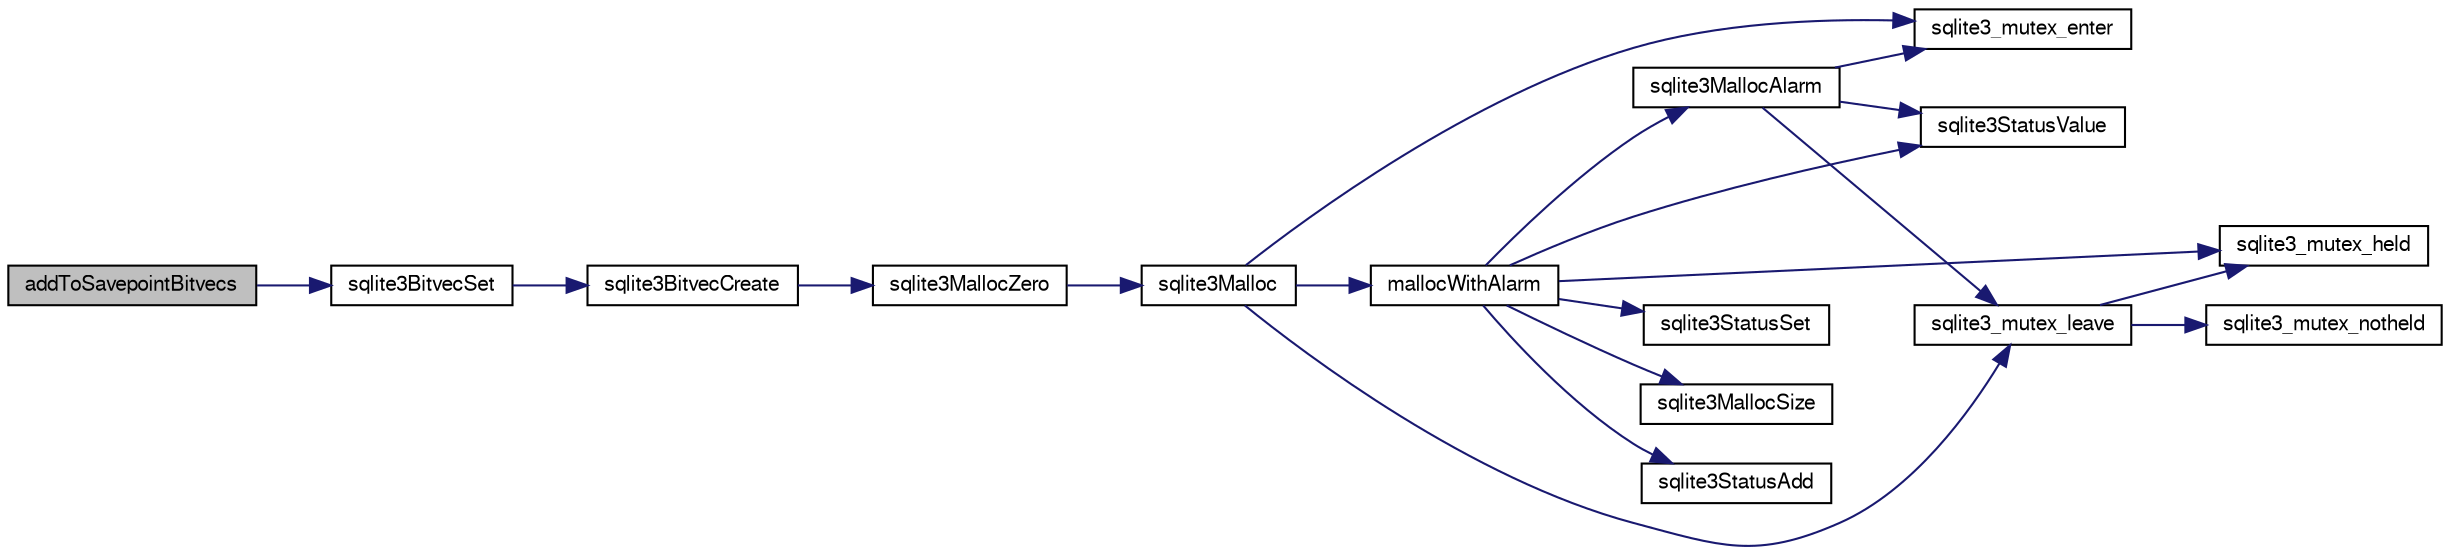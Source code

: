 digraph "addToSavepointBitvecs"
{
  edge [fontname="FreeSans",fontsize="10",labelfontname="FreeSans",labelfontsize="10"];
  node [fontname="FreeSans",fontsize="10",shape=record];
  rankdir="LR";
  Node3178 [label="addToSavepointBitvecs",height=0.2,width=0.4,color="black", fillcolor="grey75", style="filled", fontcolor="black"];
  Node3178 -> Node3179 [color="midnightblue",fontsize="10",style="solid",fontname="FreeSans"];
  Node3179 [label="sqlite3BitvecSet",height=0.2,width=0.4,color="black", fillcolor="white", style="filled",URL="$sqlite3_8c.html#a1f3c6d64d5d889e451d6725b1eb458be"];
  Node3179 -> Node3180 [color="midnightblue",fontsize="10",style="solid",fontname="FreeSans"];
  Node3180 [label="sqlite3BitvecCreate",height=0.2,width=0.4,color="black", fillcolor="white", style="filled",URL="$sqlite3_8c.html#a0a60c2422cf28790767f5bc7598514ee"];
  Node3180 -> Node3181 [color="midnightblue",fontsize="10",style="solid",fontname="FreeSans"];
  Node3181 [label="sqlite3MallocZero",height=0.2,width=0.4,color="black", fillcolor="white", style="filled",URL="$sqlite3_8c.html#ab3e07a30b9b5471f9f5e8f9cb7229934"];
  Node3181 -> Node3182 [color="midnightblue",fontsize="10",style="solid",fontname="FreeSans"];
  Node3182 [label="sqlite3Malloc",height=0.2,width=0.4,color="black", fillcolor="white", style="filled",URL="$sqlite3_8c.html#a361a2eaa846b1885f123abe46f5d8b2b"];
  Node3182 -> Node3183 [color="midnightblue",fontsize="10",style="solid",fontname="FreeSans"];
  Node3183 [label="sqlite3_mutex_enter",height=0.2,width=0.4,color="black", fillcolor="white", style="filled",URL="$sqlite3_8c.html#a1c12cde690bd89f104de5cbad12a6bf5"];
  Node3182 -> Node3184 [color="midnightblue",fontsize="10",style="solid",fontname="FreeSans"];
  Node3184 [label="mallocWithAlarm",height=0.2,width=0.4,color="black", fillcolor="white", style="filled",URL="$sqlite3_8c.html#ab070d5cf8e48ec8a6a43cf025d48598b"];
  Node3184 -> Node3185 [color="midnightblue",fontsize="10",style="solid",fontname="FreeSans"];
  Node3185 [label="sqlite3_mutex_held",height=0.2,width=0.4,color="black", fillcolor="white", style="filled",URL="$sqlite3_8c.html#acf77da68932b6bc163c5e68547ecc3e7"];
  Node3184 -> Node3186 [color="midnightblue",fontsize="10",style="solid",fontname="FreeSans"];
  Node3186 [label="sqlite3StatusSet",height=0.2,width=0.4,color="black", fillcolor="white", style="filled",URL="$sqlite3_8c.html#afec7586c01fcb5ea17dc9d7725a589d9"];
  Node3184 -> Node3187 [color="midnightblue",fontsize="10",style="solid",fontname="FreeSans"];
  Node3187 [label="sqlite3StatusValue",height=0.2,width=0.4,color="black", fillcolor="white", style="filled",URL="$sqlite3_8c.html#a30b8ac296c6e200c1fa57708d52c6ef6"];
  Node3184 -> Node3188 [color="midnightblue",fontsize="10",style="solid",fontname="FreeSans"];
  Node3188 [label="sqlite3MallocAlarm",height=0.2,width=0.4,color="black", fillcolor="white", style="filled",URL="$sqlite3_8c.html#ada66988e8471d1198f3219c062377508"];
  Node3188 -> Node3187 [color="midnightblue",fontsize="10",style="solid",fontname="FreeSans"];
  Node3188 -> Node3189 [color="midnightblue",fontsize="10",style="solid",fontname="FreeSans"];
  Node3189 [label="sqlite3_mutex_leave",height=0.2,width=0.4,color="black", fillcolor="white", style="filled",URL="$sqlite3_8c.html#a5838d235601dbd3c1fa993555c6bcc93"];
  Node3189 -> Node3185 [color="midnightblue",fontsize="10",style="solid",fontname="FreeSans"];
  Node3189 -> Node3190 [color="midnightblue",fontsize="10",style="solid",fontname="FreeSans"];
  Node3190 [label="sqlite3_mutex_notheld",height=0.2,width=0.4,color="black", fillcolor="white", style="filled",URL="$sqlite3_8c.html#a83967c837c1c000d3b5adcfaa688f5dc"];
  Node3188 -> Node3183 [color="midnightblue",fontsize="10",style="solid",fontname="FreeSans"];
  Node3184 -> Node3191 [color="midnightblue",fontsize="10",style="solid",fontname="FreeSans"];
  Node3191 [label="sqlite3MallocSize",height=0.2,width=0.4,color="black", fillcolor="white", style="filled",URL="$sqlite3_8c.html#acf5d2a5f35270bafb050bd2def576955"];
  Node3184 -> Node3192 [color="midnightblue",fontsize="10",style="solid",fontname="FreeSans"];
  Node3192 [label="sqlite3StatusAdd",height=0.2,width=0.4,color="black", fillcolor="white", style="filled",URL="$sqlite3_8c.html#afa029f93586aeab4cc85360905dae9cd"];
  Node3182 -> Node3189 [color="midnightblue",fontsize="10",style="solid",fontname="FreeSans"];
}
